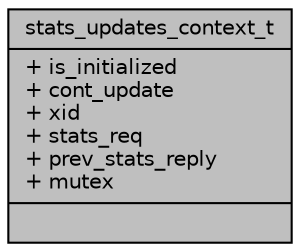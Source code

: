 digraph "stats_updates_context_t"
{
 // LATEX_PDF_SIZE
  edge [fontname="Helvetica",fontsize="10",labelfontname="Helvetica",labelfontsize="10"];
  node [fontname="Helvetica",fontsize="10",shape=record];
  Node1 [label="{stats_updates_context_t\n|+ is_initialized\l+ cont_update\l+ xid\l+ stats_req\l+ prev_stats_reply\l+ mutex\l|}",height=0.2,width=0.4,color="black", fillcolor="grey75", style="filled", fontcolor="black",tooltip=" "];
}
